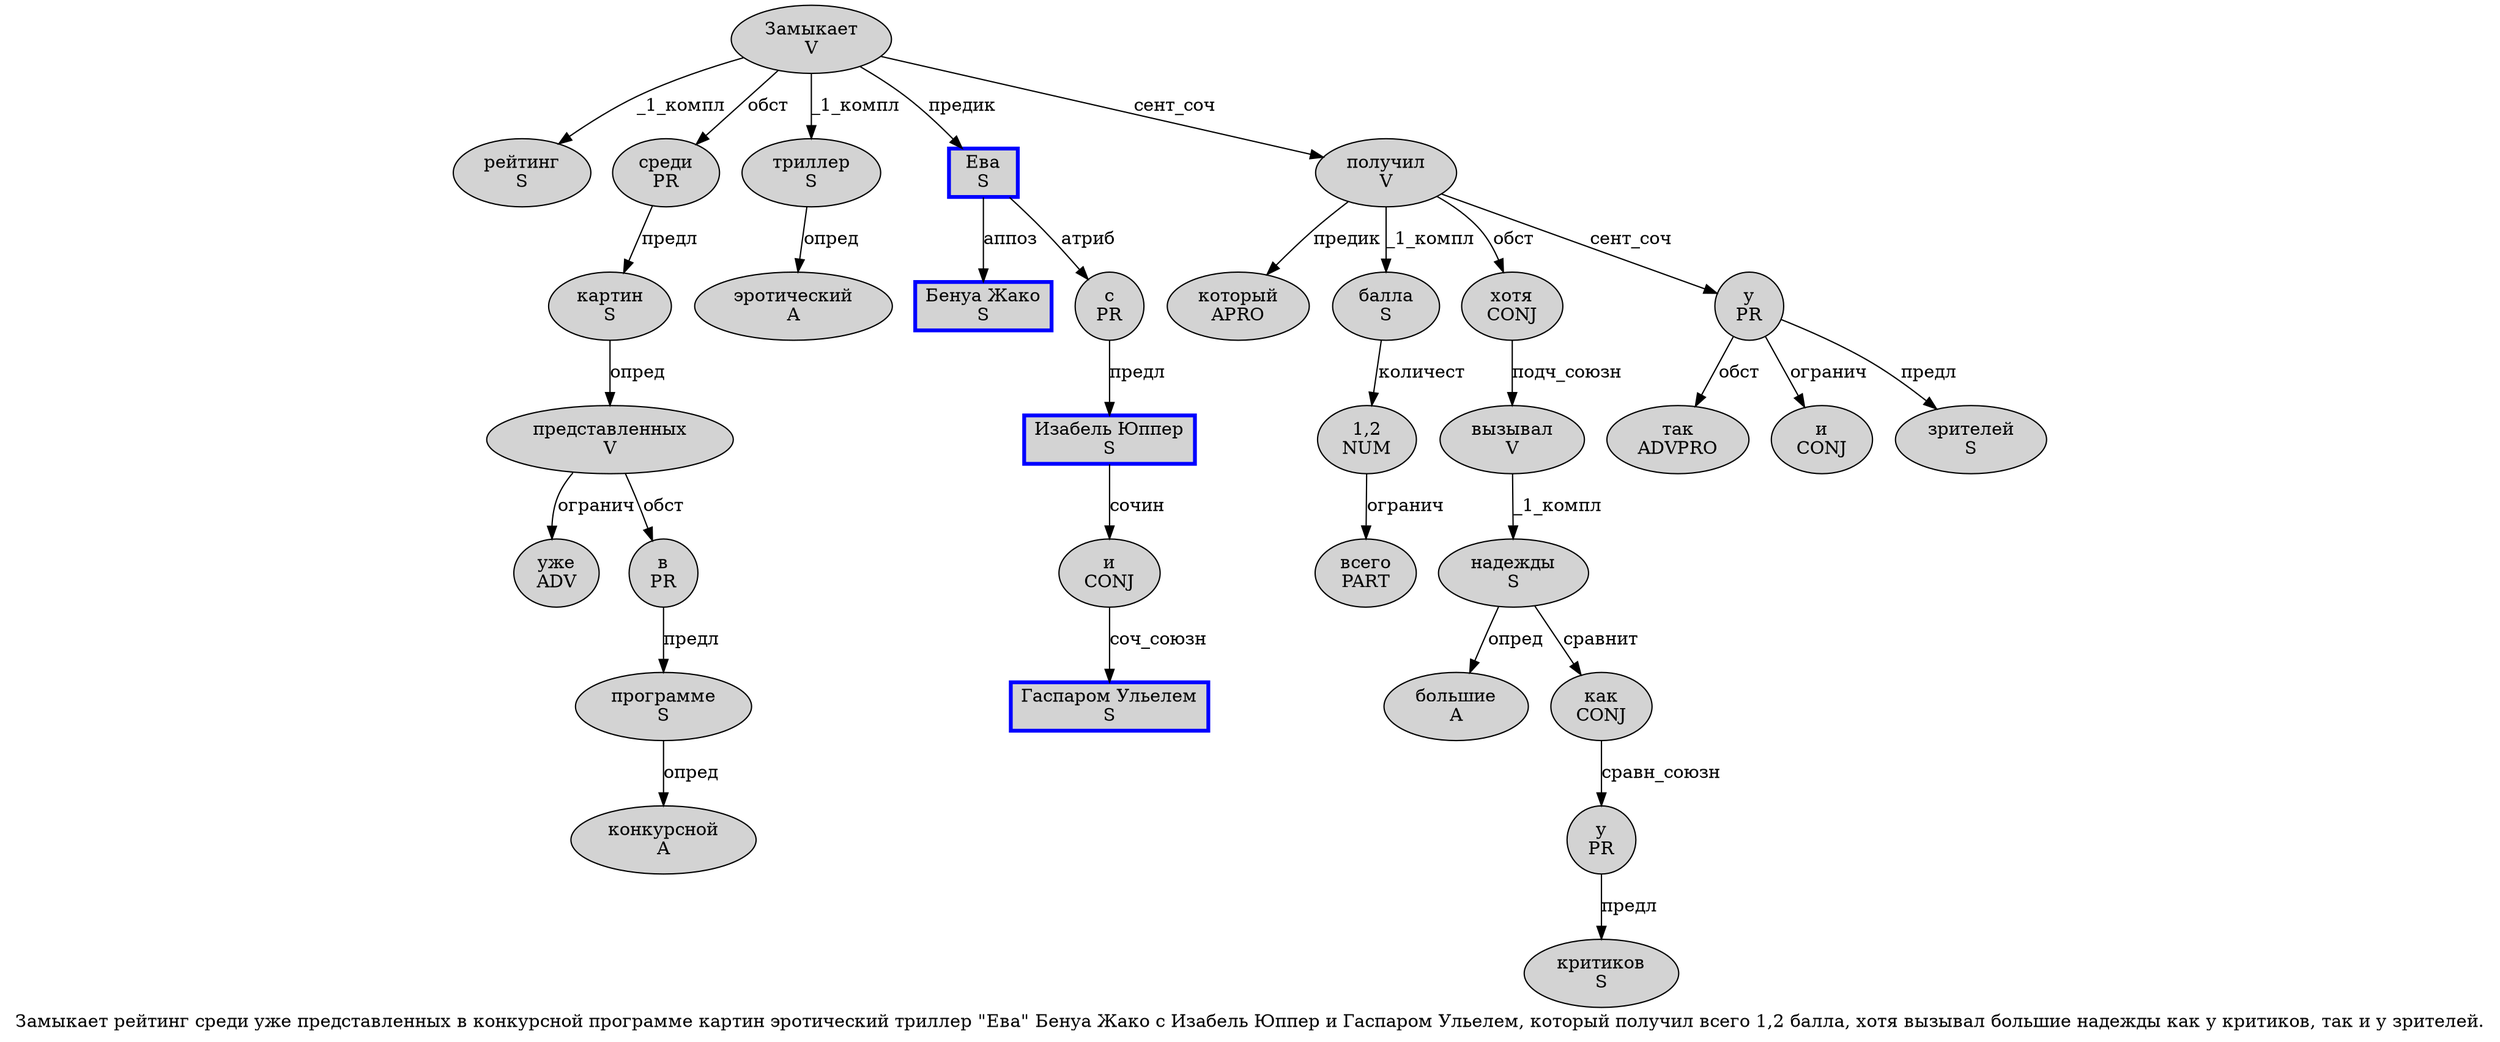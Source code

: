 digraph SENTENCE_1546 {
	graph [label="Замыкает рейтинг среди уже представленных в конкурсной программе картин эротический триллер \"Ева\" Бенуа Жако с Изабель Юппер и Гаспаром Ульелем, который получил всего 1,2 балла, хотя вызывал большие надежды как у критиков, так и у зрителей."]
	node [style=filled]
		0 [label="Замыкает
V" color="" fillcolor=lightgray penwidth=1 shape=ellipse]
		1 [label="рейтинг
S" color="" fillcolor=lightgray penwidth=1 shape=ellipse]
		2 [label="среди
PR" color="" fillcolor=lightgray penwidth=1 shape=ellipse]
		3 [label="уже
ADV" color="" fillcolor=lightgray penwidth=1 shape=ellipse]
		4 [label="представленных
V" color="" fillcolor=lightgray penwidth=1 shape=ellipse]
		5 [label="в
PR" color="" fillcolor=lightgray penwidth=1 shape=ellipse]
		6 [label="конкурсной
A" color="" fillcolor=lightgray penwidth=1 shape=ellipse]
		7 [label="программе
S" color="" fillcolor=lightgray penwidth=1 shape=ellipse]
		8 [label="картин
S" color="" fillcolor=lightgray penwidth=1 shape=ellipse]
		9 [label="эротический
A" color="" fillcolor=lightgray penwidth=1 shape=ellipse]
		10 [label="триллер
S" color="" fillcolor=lightgray penwidth=1 shape=ellipse]
		12 [label="Ева
S" color=blue fillcolor=lightgray penwidth=3 shape=box]
		14 [label="Бенуа Жако
S" color=blue fillcolor=lightgray penwidth=3 shape=box]
		15 [label="с
PR" color="" fillcolor=lightgray penwidth=1 shape=ellipse]
		16 [label="Изабель Юппер
S" color=blue fillcolor=lightgray penwidth=3 shape=box]
		17 [label="и
CONJ" color="" fillcolor=lightgray penwidth=1 shape=ellipse]
		18 [label="Гаспаром Ульелем
S" color=blue fillcolor=lightgray penwidth=3 shape=box]
		20 [label="который
APRO" color="" fillcolor=lightgray penwidth=1 shape=ellipse]
		21 [label="получил
V" color="" fillcolor=lightgray penwidth=1 shape=ellipse]
		22 [label="всего
PART" color="" fillcolor=lightgray penwidth=1 shape=ellipse]
		23 [label="1,2
NUM" color="" fillcolor=lightgray penwidth=1 shape=ellipse]
		24 [label="балла
S" color="" fillcolor=lightgray penwidth=1 shape=ellipse]
		26 [label="хотя
CONJ" color="" fillcolor=lightgray penwidth=1 shape=ellipse]
		27 [label="вызывал
V" color="" fillcolor=lightgray penwidth=1 shape=ellipse]
		28 [label="большие
A" color="" fillcolor=lightgray penwidth=1 shape=ellipse]
		29 [label="надежды
S" color="" fillcolor=lightgray penwidth=1 shape=ellipse]
		30 [label="как
CONJ" color="" fillcolor=lightgray penwidth=1 shape=ellipse]
		31 [label="у
PR" color="" fillcolor=lightgray penwidth=1 shape=ellipse]
		32 [label="критиков
S" color="" fillcolor=lightgray penwidth=1 shape=ellipse]
		34 [label="так
ADVPRO" color="" fillcolor=lightgray penwidth=1 shape=ellipse]
		35 [label="и
CONJ" color="" fillcolor=lightgray penwidth=1 shape=ellipse]
		36 [label="у
PR" color="" fillcolor=lightgray penwidth=1 shape=ellipse]
		37 [label="зрителей
S" color="" fillcolor=lightgray penwidth=1 shape=ellipse]
			24 -> 23 [label="количест"]
			30 -> 31 [label="сравн_союзн"]
			4 -> 3 [label="огранич"]
			4 -> 5 [label="обст"]
			23 -> 22 [label="огранич"]
			36 -> 34 [label="обст"]
			36 -> 35 [label="огранич"]
			36 -> 37 [label="предл"]
			8 -> 4 [label="опред"]
			15 -> 16 [label="предл"]
			10 -> 9 [label="опред"]
			21 -> 20 [label="предик"]
			21 -> 24 [label="_1_компл"]
			21 -> 26 [label="обст"]
			21 -> 36 [label="сент_соч"]
			0 -> 1 [label="_1_компл"]
			0 -> 2 [label="обст"]
			0 -> 10 [label="_1_компл"]
			0 -> 12 [label="предик"]
			0 -> 21 [label="сент_соч"]
			29 -> 28 [label="опред"]
			29 -> 30 [label="сравнит"]
			31 -> 32 [label="предл"]
			5 -> 7 [label="предл"]
			27 -> 29 [label="_1_компл"]
			12 -> 14 [label="аппоз"]
			12 -> 15 [label="атриб"]
			2 -> 8 [label="предл"]
			7 -> 6 [label="опред"]
			16 -> 17 [label="сочин"]
			17 -> 18 [label="соч_союзн"]
			26 -> 27 [label="подч_союзн"]
}